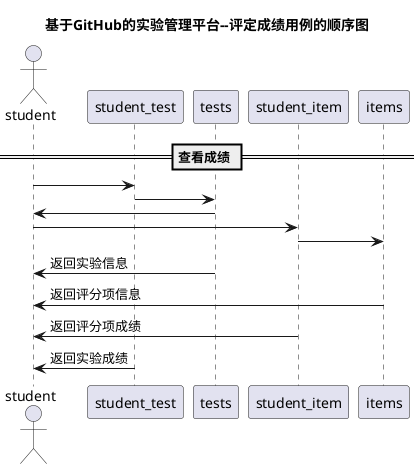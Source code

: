 @startuml
title 基于GitHub的实验管理平台--评定成绩用例的顺序图
actor student
== 查看成绩 ==

student -> student_test
student_test -> tests
tests -> student
student -> student_item
student_item -> items
tests -> student : 返回实验信息
items -> student : 返回评分项信息
student_item -> student : 返回评分项成绩
student_test -> student :返回实验成绩

@enduml